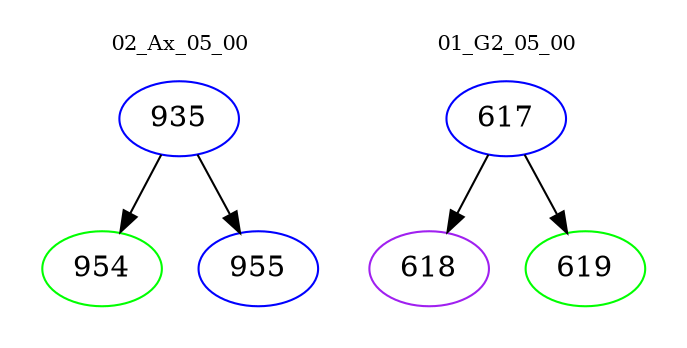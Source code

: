digraph{
subgraph cluster_0 {
color = white
label = "02_Ax_05_00";
fontsize=10;
T0_935 [label="935", color="blue"]
T0_935 -> T0_954 [color="black"]
T0_954 [label="954", color="green"]
T0_935 -> T0_955 [color="black"]
T0_955 [label="955", color="blue"]
}
subgraph cluster_1 {
color = white
label = "01_G2_05_00";
fontsize=10;
T1_617 [label="617", color="blue"]
T1_617 -> T1_618 [color="black"]
T1_618 [label="618", color="purple"]
T1_617 -> T1_619 [color="black"]
T1_619 [label="619", color="green"]
}
}
